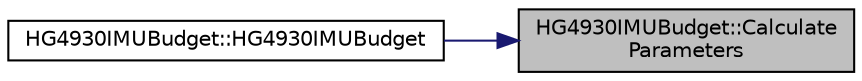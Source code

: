 digraph "HG4930IMUBudget::CalculateParameters"
{
 // LATEX_PDF_SIZE
  edge [fontname="Helvetica",fontsize="10",labelfontname="Helvetica",labelfontsize="10"];
  node [fontname="Helvetica",fontsize="10",shape=record];
  rankdir="RL";
  Node1 [label="HG4930IMUBudget::Calculate\lParameters",height=0.2,width=0.4,color="black", fillcolor="grey75", style="filled", fontcolor="black",tooltip=" "];
  Node1 -> Node2 [dir="back",color="midnightblue",fontsize="10",style="solid",fontname="Helvetica"];
  Node2 [label="HG4930IMUBudget::HG4930IMUBudget",height=0.2,width=0.4,color="black", fillcolor="white", style="filled",URL="$classHG4930IMUBudget.html#a1de06ea78099476b0c1b46ff71471fcc",tooltip=" "];
}
